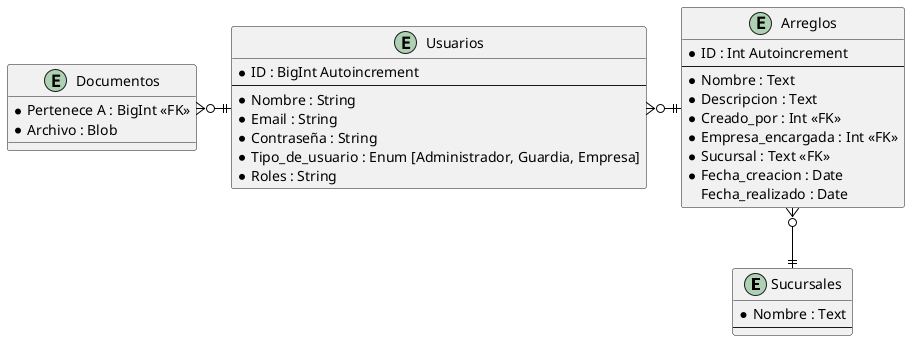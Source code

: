@startuml "Diagrama_de_la_Base_de_datos"

skinparam {
	BackgroundColor white
	LineType Ortho
	ArrowColor Black
	Entity {
		FontColor Black
		BackgroundColor White
		BorderColor Black
	}
}

'left to right direction

entity "Sucursales" {
	* Nombre : Text
	--
}

entity "Documentos" {
	* Pertenece A : BigInt <<FK>>
	* Archivo : Blob
}

entity "Usuarios" {
    * ID : BigInt Autoincrement
    --
    * Nombre : String
    * Email : String
    * Contraseña : String
    * Tipo_de_usuario : Enum [Administrador, Guardia, Empresa]
    * Roles : String
}

entity "Arreglos" {
	* ID : Int Autoincrement
	--
	* Nombre : Text
	* Descripcion : Text
	* Creado_por : Int <<FK>>
    * Empresa_encargada : Int <<FK>>
	* Sucursal : Text <<FK>>
	* Fecha_creacion : Date
	  Fecha_realizado : Date
}


' Añadiendo las relaciones:

"Documentos" }o-r-|| "Usuarios"
"Usuarios" }o-r-|| "Arreglos"
"Arreglos" }o-d-|| "Sucursales"

' Puedo poner ':' despues de una relacion pa poner comentario en el medio

@enduml
